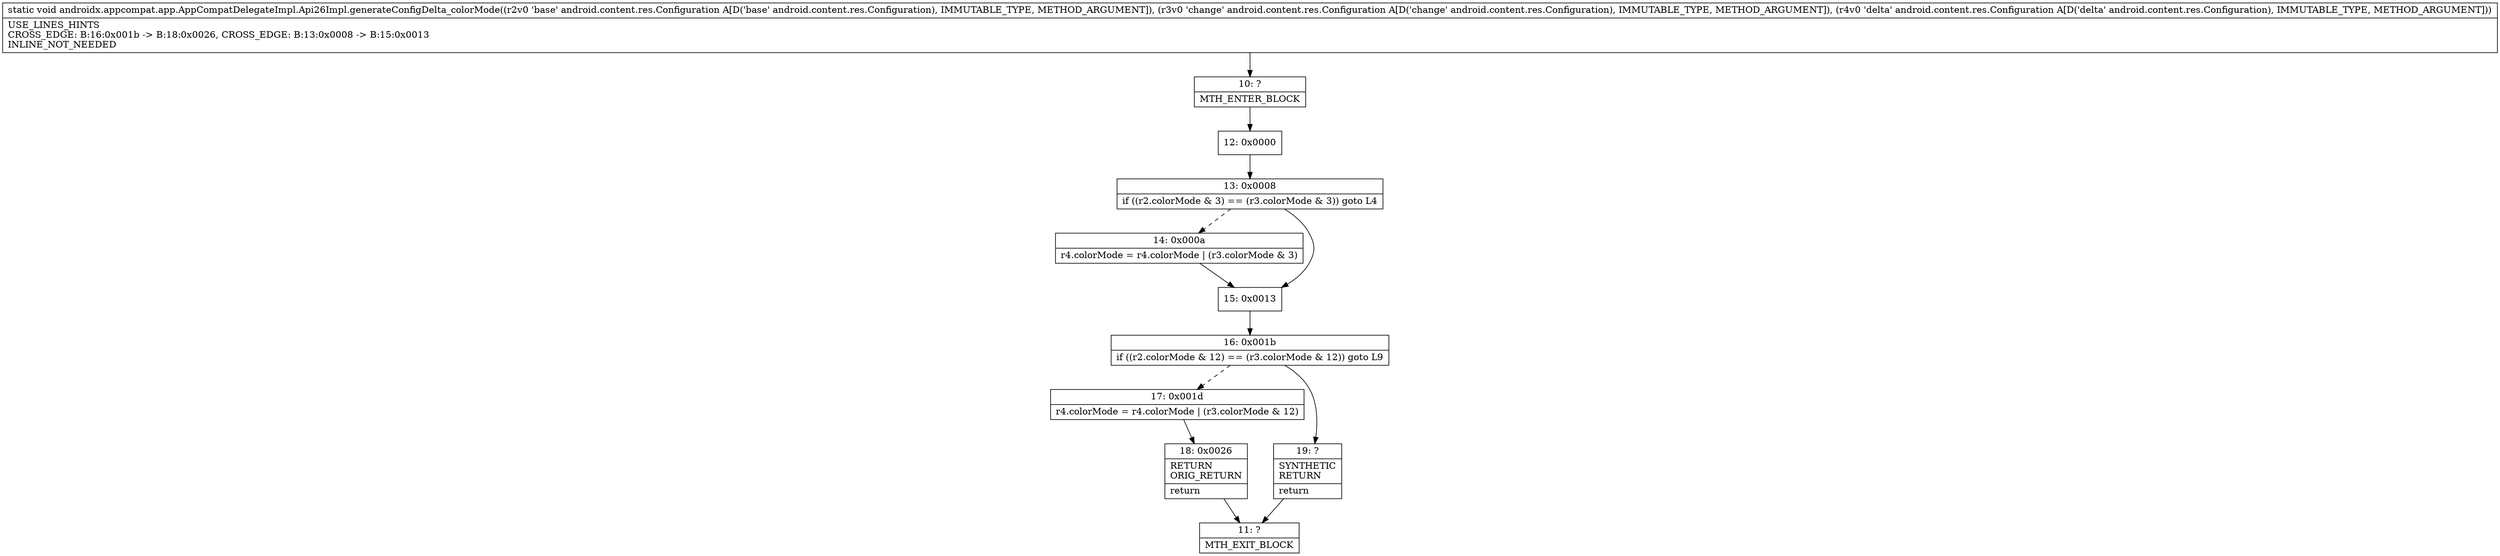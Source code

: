 digraph "CFG forandroidx.appcompat.app.AppCompatDelegateImpl.Api26Impl.generateConfigDelta_colorMode(Landroid\/content\/res\/Configuration;Landroid\/content\/res\/Configuration;Landroid\/content\/res\/Configuration;)V" {
Node_10 [shape=record,label="{10\:\ ?|MTH_ENTER_BLOCK\l}"];
Node_12 [shape=record,label="{12\:\ 0x0000}"];
Node_13 [shape=record,label="{13\:\ 0x0008|if ((r2.colorMode & 3) == (r3.colorMode & 3)) goto L4\l}"];
Node_14 [shape=record,label="{14\:\ 0x000a|r4.colorMode = r4.colorMode \| (r3.colorMode & 3)\l}"];
Node_15 [shape=record,label="{15\:\ 0x0013}"];
Node_16 [shape=record,label="{16\:\ 0x001b|if ((r2.colorMode & 12) == (r3.colorMode & 12)) goto L9\l}"];
Node_17 [shape=record,label="{17\:\ 0x001d|r4.colorMode = r4.colorMode \| (r3.colorMode & 12)\l}"];
Node_18 [shape=record,label="{18\:\ 0x0026|RETURN\lORIG_RETURN\l|return\l}"];
Node_11 [shape=record,label="{11\:\ ?|MTH_EXIT_BLOCK\l}"];
Node_19 [shape=record,label="{19\:\ ?|SYNTHETIC\lRETURN\l|return\l}"];
MethodNode[shape=record,label="{static void androidx.appcompat.app.AppCompatDelegateImpl.Api26Impl.generateConfigDelta_colorMode((r2v0 'base' android.content.res.Configuration A[D('base' android.content.res.Configuration), IMMUTABLE_TYPE, METHOD_ARGUMENT]), (r3v0 'change' android.content.res.Configuration A[D('change' android.content.res.Configuration), IMMUTABLE_TYPE, METHOD_ARGUMENT]), (r4v0 'delta' android.content.res.Configuration A[D('delta' android.content.res.Configuration), IMMUTABLE_TYPE, METHOD_ARGUMENT]))  | USE_LINES_HINTS\lCROSS_EDGE: B:16:0x001b \-\> B:18:0x0026, CROSS_EDGE: B:13:0x0008 \-\> B:15:0x0013\lINLINE_NOT_NEEDED\l}"];
MethodNode -> Node_10;Node_10 -> Node_12;
Node_12 -> Node_13;
Node_13 -> Node_14[style=dashed];
Node_13 -> Node_15;
Node_14 -> Node_15;
Node_15 -> Node_16;
Node_16 -> Node_17[style=dashed];
Node_16 -> Node_19;
Node_17 -> Node_18;
Node_18 -> Node_11;
Node_19 -> Node_11;
}

